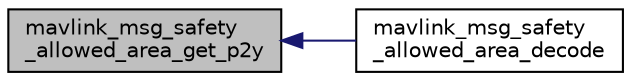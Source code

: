 digraph "mavlink_msg_safety_allowed_area_get_p2y"
{
 // INTERACTIVE_SVG=YES
  edge [fontname="Helvetica",fontsize="10",labelfontname="Helvetica",labelfontsize="10"];
  node [fontname="Helvetica",fontsize="10",shape=record];
  rankdir="LR";
  Node1 [label="mavlink_msg_safety\l_allowed_area_get_p2y",height=0.2,width=0.4,color="black", fillcolor="grey75", style="filled" fontcolor="black"];
  Node1 -> Node2 [dir="back",color="midnightblue",fontsize="10",style="solid",fontname="Helvetica"];
  Node2 [label="mavlink_msg_safety\l_allowed_area_decode",height=0.2,width=0.4,color="black", fillcolor="white", style="filled",URL="$v1_80_2common_2mavlink__msg__safety__allowed__area_8h.html#a7298e6a3baeb029e3a99b499a3702a5d",tooltip="Decode a safety_allowed_area message into a struct. "];
}
